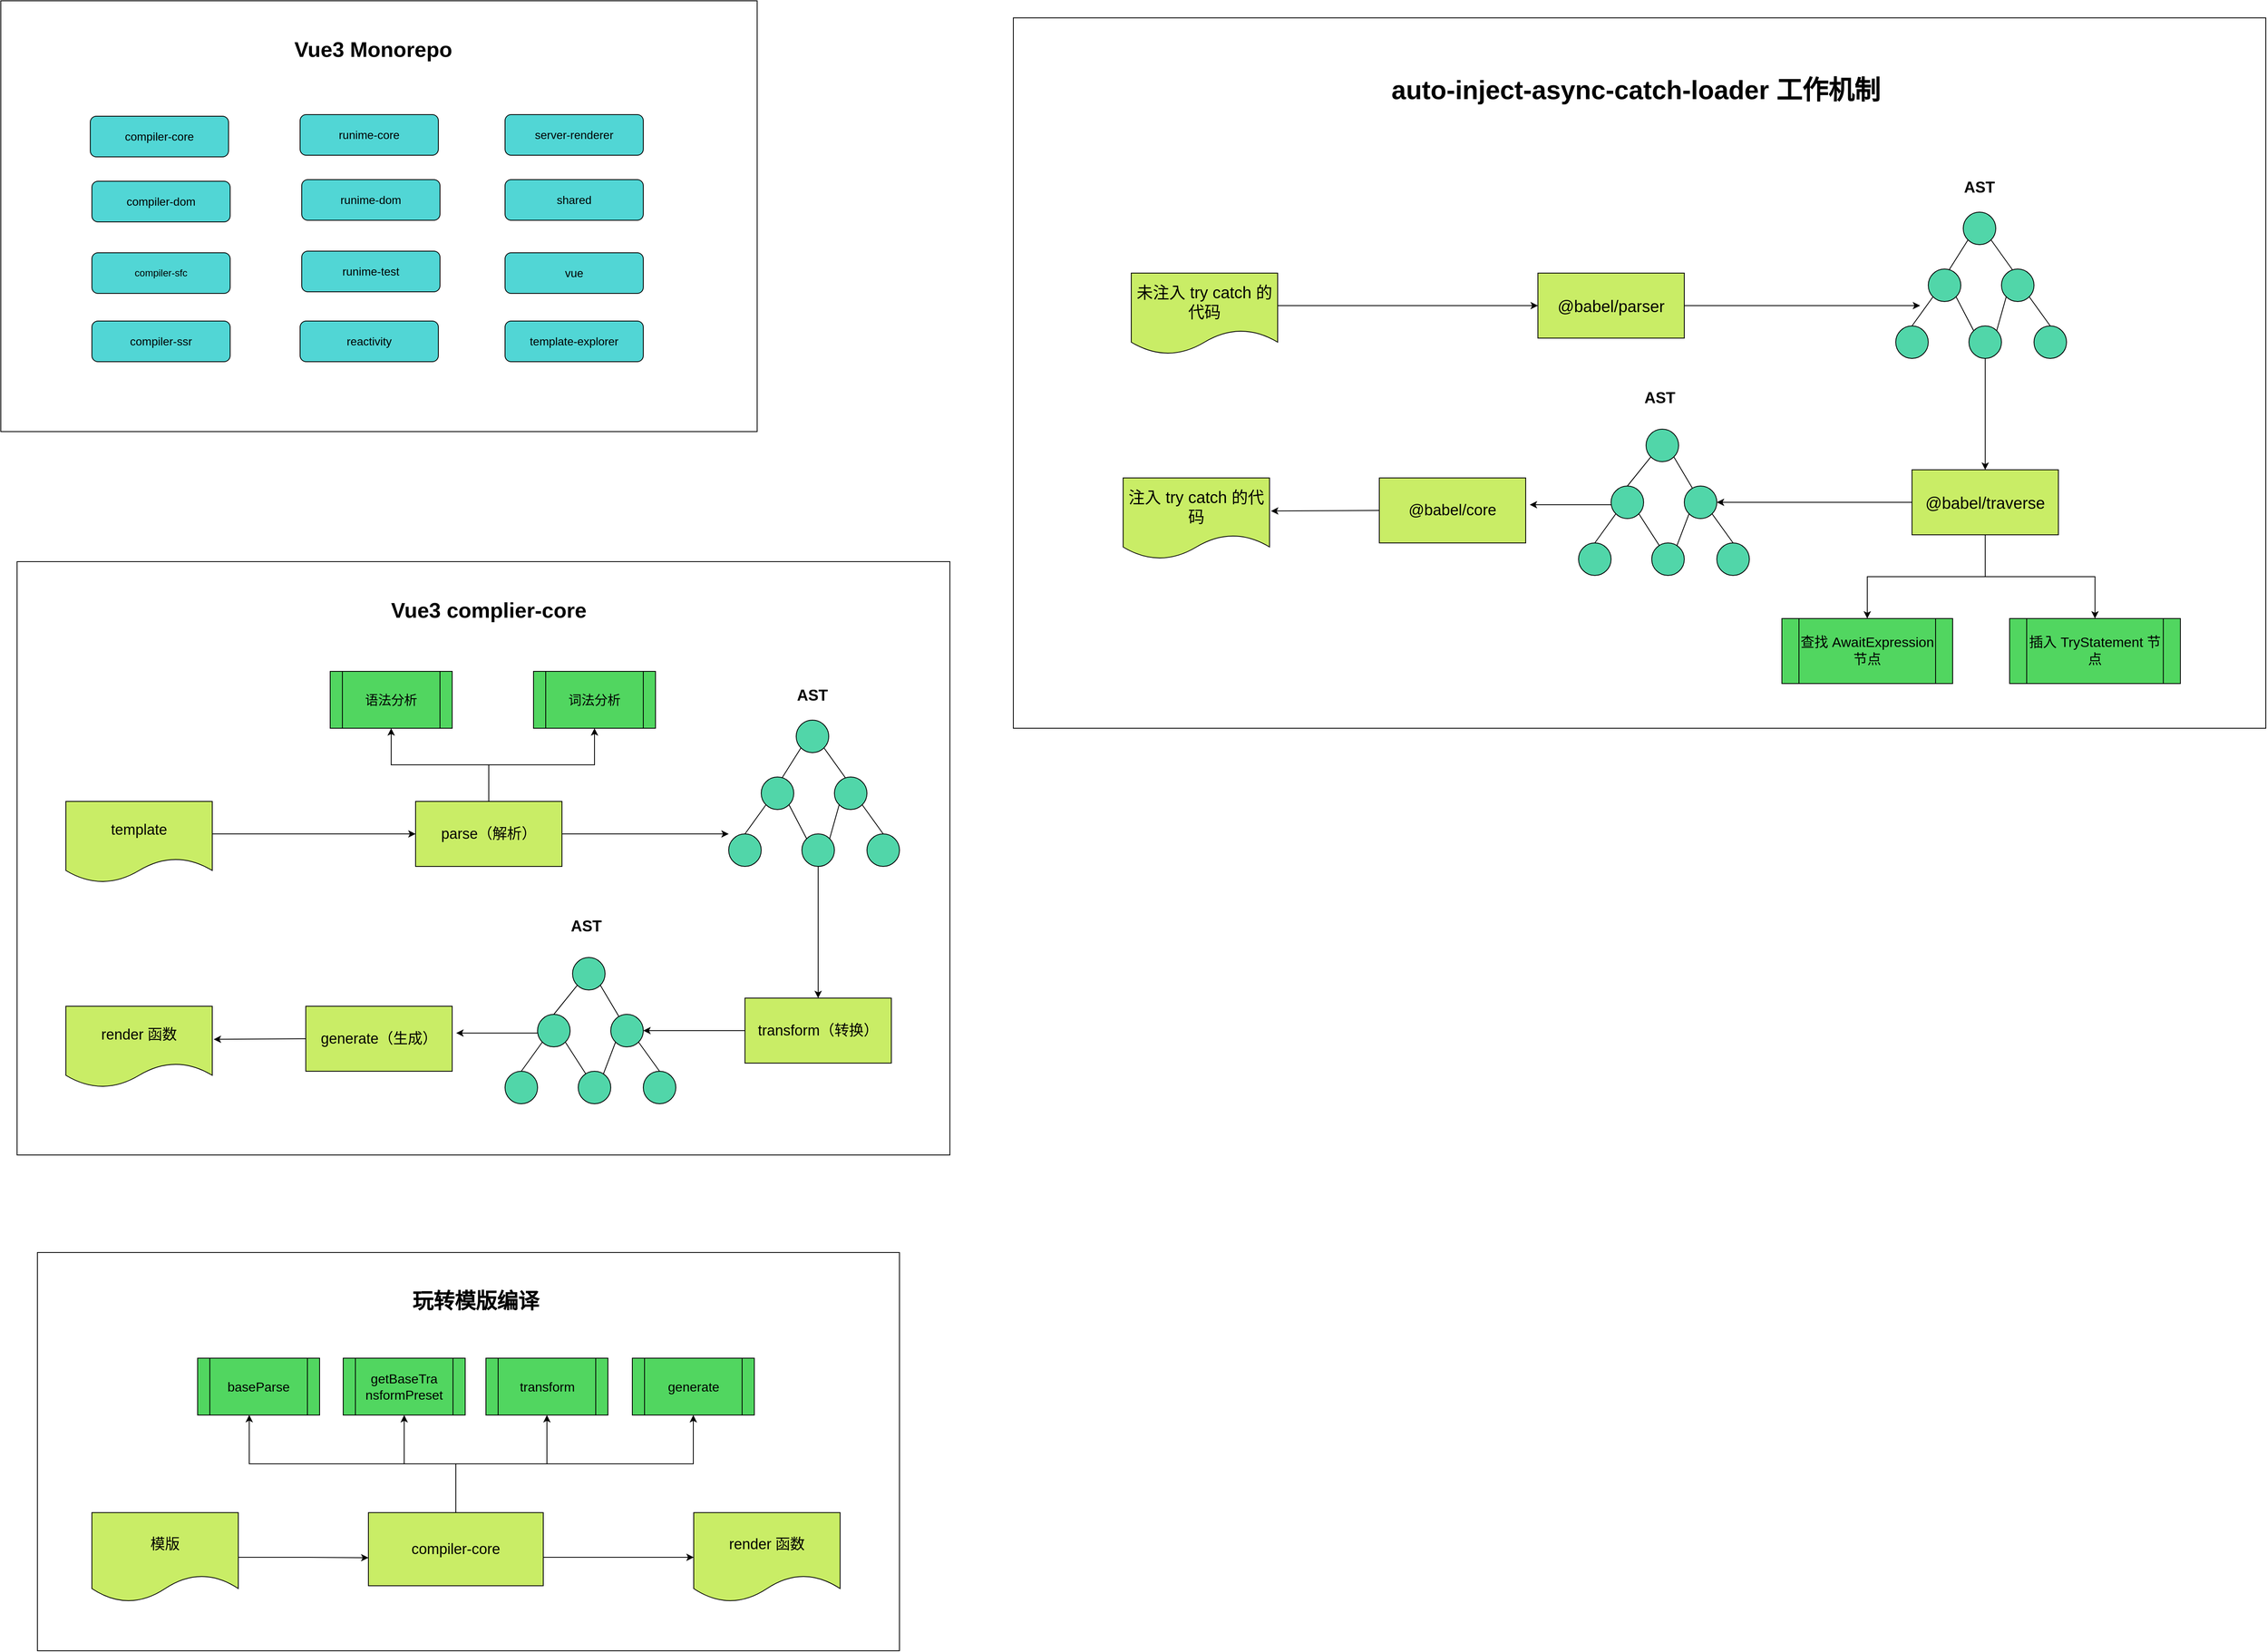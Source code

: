 <mxfile version="13.10.0" type="github">
  <diagram id="C5RBs43oDa-KdzZeNtuy" name="Page-1">
    <mxGraphModel dx="1892" dy="1108" grid="1" gridSize="10" guides="1" tooltips="1" connect="1" arrows="1" fold="1" page="1" pageScale="1" pageWidth="3300" pageHeight="4681" math="0" shadow="0">
      <root>
        <mxCell id="WIyWlLk6GJQsqaUBKTNV-0" />
        <mxCell id="WIyWlLk6GJQsqaUBKTNV-1" parent="WIyWlLk6GJQsqaUBKTNV-0" />
        <mxCell id="2uKyOJZ1EWHe63vv_vlm-28" value="" style="rounded=0;whiteSpace=wrap;html=1;" parent="WIyWlLk6GJQsqaUBKTNV-1" vertex="1">
          <mxGeometry x="120" y="30" width="930" height="530" as="geometry" />
        </mxCell>
        <mxCell id="2uKyOJZ1EWHe63vv_vlm-29" value="&lt;font style=&quot;font-size: 14px&quot;&gt;compiler-core&lt;/font&gt;" style="rounded=1;whiteSpace=wrap;html=1;fillColor=#51D6D5;" parent="WIyWlLk6GJQsqaUBKTNV-1" vertex="1">
          <mxGeometry x="230" y="172" width="170" height="50" as="geometry" />
        </mxCell>
        <mxCell id="2uKyOJZ1EWHe63vv_vlm-30" value="&lt;font style=&quot;font-size: 14px&quot;&gt;compiler-dom&lt;/font&gt;" style="rounded=1;whiteSpace=wrap;html=1;fillColor=#51D6D5;" parent="WIyWlLk6GJQsqaUBKTNV-1" vertex="1">
          <mxGeometry x="232" y="252" width="170" height="50" as="geometry" />
        </mxCell>
        <mxCell id="2uKyOJZ1EWHe63vv_vlm-31" value="compiler-sfc" style="rounded=1;whiteSpace=wrap;html=1;fillColor=#51D6D5;" parent="WIyWlLk6GJQsqaUBKTNV-1" vertex="1">
          <mxGeometry x="232" y="340" width="170" height="50" as="geometry" />
        </mxCell>
        <mxCell id="2uKyOJZ1EWHe63vv_vlm-32" value="&lt;font style=&quot;font-size: 14px&quot;&gt;compiler-ssr&lt;/font&gt;" style="rounded=1;whiteSpace=wrap;html=1;fillColor=#51D6D5;" parent="WIyWlLk6GJQsqaUBKTNV-1" vertex="1">
          <mxGeometry x="232" y="424" width="170" height="50" as="geometry" />
        </mxCell>
        <mxCell id="2uKyOJZ1EWHe63vv_vlm-33" value="&lt;font style=&quot;font-size: 14px&quot;&gt;reactivity&lt;/font&gt;" style="rounded=1;whiteSpace=wrap;html=1;fillColor=#51D6D5;" parent="WIyWlLk6GJQsqaUBKTNV-1" vertex="1">
          <mxGeometry x="488" y="424" width="170" height="50" as="geometry" />
        </mxCell>
        <mxCell id="2uKyOJZ1EWHe63vv_vlm-34" value="&lt;font style=&quot;font-size: 14px&quot;&gt;runime-core&lt;/font&gt;" style="rounded=1;whiteSpace=wrap;html=1;fillColor=#51D6D5;" parent="WIyWlLk6GJQsqaUBKTNV-1" vertex="1">
          <mxGeometry x="488" y="170" width="170" height="50" as="geometry" />
        </mxCell>
        <mxCell id="2uKyOJZ1EWHe63vv_vlm-35" value="&lt;font style=&quot;font-size: 14px&quot;&gt;runime-dom&lt;/font&gt;" style="rounded=1;whiteSpace=wrap;html=1;fillColor=#51D6D5;" parent="WIyWlLk6GJQsqaUBKTNV-1" vertex="1">
          <mxGeometry x="490" y="250" width="170" height="50" as="geometry" />
        </mxCell>
        <mxCell id="2uKyOJZ1EWHe63vv_vlm-36" value="&lt;font style=&quot;font-size: 14px&quot;&gt;runime-test&lt;/font&gt;" style="rounded=1;whiteSpace=wrap;html=1;fillColor=#51D6D5;" parent="WIyWlLk6GJQsqaUBKTNV-1" vertex="1">
          <mxGeometry x="490" y="338" width="170" height="50" as="geometry" />
        </mxCell>
        <mxCell id="2uKyOJZ1EWHe63vv_vlm-37" value="&lt;font style=&quot;font-size: 14px&quot;&gt;server-renderer&lt;/font&gt;" style="rounded=1;whiteSpace=wrap;html=1;fillColor=#51D6D5;" parent="WIyWlLk6GJQsqaUBKTNV-1" vertex="1">
          <mxGeometry x="740" y="170" width="170" height="50" as="geometry" />
        </mxCell>
        <mxCell id="2uKyOJZ1EWHe63vv_vlm-38" value="&lt;font style=&quot;font-size: 14px&quot;&gt;shared&lt;/font&gt;" style="rounded=1;whiteSpace=wrap;html=1;fillColor=#51D6D5;" parent="WIyWlLk6GJQsqaUBKTNV-1" vertex="1">
          <mxGeometry x="740" y="250" width="170" height="50" as="geometry" />
        </mxCell>
        <mxCell id="2uKyOJZ1EWHe63vv_vlm-39" value="&lt;font style=&quot;font-size: 14px&quot;&gt;template-explorer&lt;/font&gt;" style="rounded=1;whiteSpace=wrap;html=1;fillColor=#51D6D5;" parent="WIyWlLk6GJQsqaUBKTNV-1" vertex="1">
          <mxGeometry x="740" y="424" width="170" height="50" as="geometry" />
        </mxCell>
        <mxCell id="2uKyOJZ1EWHe63vv_vlm-40" value="&lt;font style=&quot;font-size: 14px&quot;&gt;vue&lt;/font&gt;" style="rounded=1;whiteSpace=wrap;html=1;fillColor=#51D6D5;" parent="WIyWlLk6GJQsqaUBKTNV-1" vertex="1">
          <mxGeometry x="740" y="340" width="170" height="50" as="geometry" />
        </mxCell>
        <mxCell id="2uKyOJZ1EWHe63vv_vlm-41" value="&lt;font style=&quot;font-size: 26px&quot;&gt;&lt;b&gt;Vue3 Monorepo&lt;/b&gt;&lt;/font&gt;" style="text;html=1;strokeColor=none;fillColor=none;align=center;verticalAlign=middle;whiteSpace=wrap;rounded=0;" parent="WIyWlLk6GJQsqaUBKTNV-1" vertex="1">
          <mxGeometry x="446" y="80" width="264" height="20" as="geometry" />
        </mxCell>
        <mxCell id="2uKyOJZ1EWHe63vv_vlm-102" value="" style="rounded=0;whiteSpace=wrap;html=1;fillColor=#FFFFFF;" parent="WIyWlLk6GJQsqaUBKTNV-1" vertex="1">
          <mxGeometry x="140" y="720" width="1147" height="730" as="geometry" />
        </mxCell>
        <mxCell id="2uKyOJZ1EWHe63vv_vlm-150" style="edgeStyle=none;rounded=0;orthogonalLoop=1;jettySize=auto;html=1;endArrow=classic;endFill=1;entryX=0;entryY=0.5;entryDx=0;entryDy=0;" parent="WIyWlLk6GJQsqaUBKTNV-1" target="2uKyOJZ1EWHe63vv_vlm-108" edge="1">
          <mxGeometry relative="1" as="geometry">
            <mxPoint x="610" y="1065" as="targetPoint" />
            <mxPoint x="380" y="1055" as="sourcePoint" />
          </mxGeometry>
        </mxCell>
        <mxCell id="2uKyOJZ1EWHe63vv_vlm-104" value="&lt;font style=&quot;font-size: 18px&quot;&gt;template&lt;/font&gt;" style="shape=document;whiteSpace=wrap;html=1;boundedLbl=1;fillColor=#C9ED66;" parent="WIyWlLk6GJQsqaUBKTNV-1" vertex="1">
          <mxGeometry x="200" y="1015" width="180" height="100" as="geometry" />
        </mxCell>
        <mxCell id="2uKyOJZ1EWHe63vv_vlm-105" style="edgeStyle=orthogonalEdgeStyle;rounded=0;orthogonalLoop=1;jettySize=auto;html=1;exitX=0.5;exitY=0;exitDx=0;exitDy=0;entryX=0.5;entryY=1;entryDx=0;entryDy=0;" parent="WIyWlLk6GJQsqaUBKTNV-1" source="2uKyOJZ1EWHe63vv_vlm-108" target="2uKyOJZ1EWHe63vv_vlm-109" edge="1">
          <mxGeometry relative="1" as="geometry" />
        </mxCell>
        <mxCell id="2uKyOJZ1EWHe63vv_vlm-106" style="edgeStyle=orthogonalEdgeStyle;rounded=0;orthogonalLoop=1;jettySize=auto;html=1;exitX=0.5;exitY=0;exitDx=0;exitDy=0;entryX=0.5;entryY=1;entryDx=0;entryDy=0;" parent="WIyWlLk6GJQsqaUBKTNV-1" source="2uKyOJZ1EWHe63vv_vlm-108" target="2uKyOJZ1EWHe63vv_vlm-110" edge="1">
          <mxGeometry relative="1" as="geometry" />
        </mxCell>
        <mxCell id="2uKyOJZ1EWHe63vv_vlm-107" style="edgeStyle=orthogonalEdgeStyle;rounded=0;orthogonalLoop=1;jettySize=auto;html=1;exitX=1;exitY=0.5;exitDx=0;exitDy=0;" parent="WIyWlLk6GJQsqaUBKTNV-1" source="2uKyOJZ1EWHe63vv_vlm-108" edge="1">
          <mxGeometry relative="1" as="geometry">
            <mxPoint x="1015" y="1055.0" as="targetPoint" />
          </mxGeometry>
        </mxCell>
        <mxCell id="2uKyOJZ1EWHe63vv_vlm-108" value="&lt;span style=&quot;font-size: 18px&quot;&gt;parse（解析）&lt;/span&gt;" style="rounded=0;whiteSpace=wrap;html=1;fillColor=#C9ED66;" parent="WIyWlLk6GJQsqaUBKTNV-1" vertex="1">
          <mxGeometry x="630" y="1015" width="180" height="80" as="geometry" />
        </mxCell>
        <mxCell id="2uKyOJZ1EWHe63vv_vlm-109" value="&lt;font style=&quot;font-size: 16px&quot;&gt;语法分析&lt;/font&gt;" style="shape=process;whiteSpace=wrap;html=1;backgroundOutline=1;fillColor=#51D660;" parent="WIyWlLk6GJQsqaUBKTNV-1" vertex="1">
          <mxGeometry x="525" y="855" width="150" height="70" as="geometry" />
        </mxCell>
        <mxCell id="2uKyOJZ1EWHe63vv_vlm-110" value="&lt;font style=&quot;font-size: 16px&quot;&gt;词法分析&lt;/font&gt;" style="shape=process;whiteSpace=wrap;html=1;backgroundOutline=1;fillColor=#51D660;" parent="WIyWlLk6GJQsqaUBKTNV-1" vertex="1">
          <mxGeometry x="775" y="855" width="150" height="70" as="geometry" />
        </mxCell>
        <mxCell id="2uKyOJZ1EWHe63vv_vlm-111" style="edgeStyle=none;rounded=0;orthogonalLoop=1;jettySize=auto;html=1;exitX=0;exitY=1;exitDx=0;exitDy=0;endArrow=none;endFill=0;" parent="WIyWlLk6GJQsqaUBKTNV-1" source="2uKyOJZ1EWHe63vv_vlm-113" edge="1">
          <mxGeometry relative="1" as="geometry">
            <mxPoint x="1075" y="995.0" as="targetPoint" />
          </mxGeometry>
        </mxCell>
        <mxCell id="2uKyOJZ1EWHe63vv_vlm-112" style="edgeStyle=none;rounded=0;orthogonalLoop=1;jettySize=auto;html=1;exitX=1;exitY=1;exitDx=0;exitDy=0;endArrow=none;endFill=0;" parent="WIyWlLk6GJQsqaUBKTNV-1" source="2uKyOJZ1EWHe63vv_vlm-113" edge="1">
          <mxGeometry relative="1" as="geometry">
            <mxPoint x="1165" y="995.0" as="targetPoint" />
          </mxGeometry>
        </mxCell>
        <mxCell id="2uKyOJZ1EWHe63vv_vlm-113" value="" style="ellipse;whiteSpace=wrap;html=1;aspect=fixed;fillColor=#51D6A9;" parent="WIyWlLk6GJQsqaUBKTNV-1" vertex="1">
          <mxGeometry x="1098" y="915" width="40" height="40" as="geometry" />
        </mxCell>
        <mxCell id="2uKyOJZ1EWHe63vv_vlm-114" style="edgeStyle=none;rounded=0;orthogonalLoop=1;jettySize=auto;html=1;exitX=0;exitY=1;exitDx=0;exitDy=0;entryX=0.5;entryY=0;entryDx=0;entryDy=0;endArrow=none;endFill=0;" parent="WIyWlLk6GJQsqaUBKTNV-1" source="2uKyOJZ1EWHe63vv_vlm-116" target="2uKyOJZ1EWHe63vv_vlm-120" edge="1">
          <mxGeometry relative="1" as="geometry">
            <mxPoint x="1045" y="1045" as="targetPoint" />
          </mxGeometry>
        </mxCell>
        <mxCell id="2uKyOJZ1EWHe63vv_vlm-115" style="edgeStyle=none;rounded=0;orthogonalLoop=1;jettySize=auto;html=1;exitX=1;exitY=1;exitDx=0;exitDy=0;entryX=0;entryY=0;entryDx=0;entryDy=0;endArrow=none;endFill=0;" parent="WIyWlLk6GJQsqaUBKTNV-1" source="2uKyOJZ1EWHe63vv_vlm-116" target="2uKyOJZ1EWHe63vv_vlm-122" edge="1">
          <mxGeometry relative="1" as="geometry" />
        </mxCell>
        <mxCell id="2uKyOJZ1EWHe63vv_vlm-116" value="" style="ellipse;whiteSpace=wrap;html=1;aspect=fixed;fillColor=#51D6A9;" parent="WIyWlLk6GJQsqaUBKTNV-1" vertex="1">
          <mxGeometry x="1055" y="985" width="40" height="40" as="geometry" />
        </mxCell>
        <mxCell id="2uKyOJZ1EWHe63vv_vlm-117" style="edgeStyle=none;rounded=0;orthogonalLoop=1;jettySize=auto;html=1;exitX=1;exitY=1;exitDx=0;exitDy=0;entryX=0.5;entryY=0;entryDx=0;entryDy=0;endArrow=none;endFill=0;" parent="WIyWlLk6GJQsqaUBKTNV-1" source="2uKyOJZ1EWHe63vv_vlm-119" target="2uKyOJZ1EWHe63vv_vlm-123" edge="1">
          <mxGeometry relative="1" as="geometry" />
        </mxCell>
        <mxCell id="2uKyOJZ1EWHe63vv_vlm-118" style="edgeStyle=none;rounded=0;orthogonalLoop=1;jettySize=auto;html=1;exitX=0;exitY=1;exitDx=0;exitDy=0;entryX=1;entryY=0;entryDx=0;entryDy=0;endArrow=none;endFill=0;" parent="WIyWlLk6GJQsqaUBKTNV-1" source="2uKyOJZ1EWHe63vv_vlm-119" target="2uKyOJZ1EWHe63vv_vlm-122" edge="1">
          <mxGeometry relative="1" as="geometry" />
        </mxCell>
        <mxCell id="2uKyOJZ1EWHe63vv_vlm-119" value="" style="ellipse;whiteSpace=wrap;html=1;aspect=fixed;fillColor=#51D6A9;" parent="WIyWlLk6GJQsqaUBKTNV-1" vertex="1">
          <mxGeometry x="1145" y="985" width="40" height="40" as="geometry" />
        </mxCell>
        <mxCell id="2uKyOJZ1EWHe63vv_vlm-120" value="" style="ellipse;whiteSpace=wrap;html=1;aspect=fixed;fillColor=#51D6A9;" parent="WIyWlLk6GJQsqaUBKTNV-1" vertex="1">
          <mxGeometry x="1015" y="1055" width="40" height="40" as="geometry" />
        </mxCell>
        <mxCell id="2uKyOJZ1EWHe63vv_vlm-121" style="edgeStyle=orthogonalEdgeStyle;rounded=0;orthogonalLoop=1;jettySize=auto;html=1;exitX=0.5;exitY=1;exitDx=0;exitDy=0;" parent="WIyWlLk6GJQsqaUBKTNV-1" source="2uKyOJZ1EWHe63vv_vlm-122" target="2uKyOJZ1EWHe63vv_vlm-138" edge="1">
          <mxGeometry relative="1" as="geometry" />
        </mxCell>
        <mxCell id="2uKyOJZ1EWHe63vv_vlm-122" value="" style="ellipse;whiteSpace=wrap;html=1;aspect=fixed;fillColor=#51D6A9;" parent="WIyWlLk6GJQsqaUBKTNV-1" vertex="1">
          <mxGeometry x="1105" y="1055" width="40" height="40" as="geometry" />
        </mxCell>
        <mxCell id="2uKyOJZ1EWHe63vv_vlm-123" value="" style="ellipse;whiteSpace=wrap;html=1;aspect=fixed;fillColor=#51D6A9;" parent="WIyWlLk6GJQsqaUBKTNV-1" vertex="1">
          <mxGeometry x="1185" y="1055" width="40" height="40" as="geometry" />
        </mxCell>
        <mxCell id="2uKyOJZ1EWHe63vv_vlm-124" style="edgeStyle=none;rounded=0;orthogonalLoop=1;jettySize=auto;html=1;exitX=1;exitY=1;exitDx=0;exitDy=0;endArrow=none;endFill=0;" parent="WIyWlLk6GJQsqaUBKTNV-1" source="2uKyOJZ1EWHe63vv_vlm-126" edge="1">
          <mxGeometry relative="1" as="geometry">
            <mxPoint x="882.0" y="1283.0" as="targetPoint" />
          </mxGeometry>
        </mxCell>
        <mxCell id="2uKyOJZ1EWHe63vv_vlm-125" style="edgeStyle=none;rounded=0;orthogonalLoop=1;jettySize=auto;html=1;exitX=0;exitY=1;exitDx=0;exitDy=0;entryX=0.5;entryY=0;entryDx=0;entryDy=0;endArrow=none;endFill=0;" parent="WIyWlLk6GJQsqaUBKTNV-1" source="2uKyOJZ1EWHe63vv_vlm-126" target="2uKyOJZ1EWHe63vv_vlm-130" edge="1">
          <mxGeometry relative="1" as="geometry" />
        </mxCell>
        <mxCell id="2uKyOJZ1EWHe63vv_vlm-126" value="" style="ellipse;whiteSpace=wrap;html=1;aspect=fixed;fillColor=#51D6A9;" parent="WIyWlLk6GJQsqaUBKTNV-1" vertex="1">
          <mxGeometry x="823" y="1207" width="40" height="40" as="geometry" />
        </mxCell>
        <mxCell id="2uKyOJZ1EWHe63vv_vlm-128" style="edgeStyle=none;rounded=0;orthogonalLoop=1;jettySize=auto;html=1;exitX=0;exitY=1;exitDx=0;exitDy=0;entryX=0.5;entryY=0;entryDx=0;entryDy=0;endArrow=none;endFill=0;" parent="WIyWlLk6GJQsqaUBKTNV-1" source="2uKyOJZ1EWHe63vv_vlm-130" target="2uKyOJZ1EWHe63vv_vlm-134" edge="1">
          <mxGeometry relative="1" as="geometry" />
        </mxCell>
        <mxCell id="2uKyOJZ1EWHe63vv_vlm-129" style="edgeStyle=none;rounded=0;orthogonalLoop=1;jettySize=auto;html=1;exitX=1;exitY=1;exitDx=0;exitDy=0;endArrow=none;endFill=0;" parent="WIyWlLk6GJQsqaUBKTNV-1" source="2uKyOJZ1EWHe63vv_vlm-130" target="2uKyOJZ1EWHe63vv_vlm-135" edge="1">
          <mxGeometry relative="1" as="geometry" />
        </mxCell>
        <mxCell id="2uKyOJZ1EWHe63vv_vlm-147" style="edgeStyle=none;rounded=0;orthogonalLoop=1;jettySize=auto;html=1;endArrow=classic;endFill=1;" parent="WIyWlLk6GJQsqaUBKTNV-1" edge="1">
          <mxGeometry relative="1" as="geometry">
            <mxPoint x="780" y="1300" as="sourcePoint" />
            <mxPoint x="680" y="1300" as="targetPoint" />
          </mxGeometry>
        </mxCell>
        <mxCell id="2uKyOJZ1EWHe63vv_vlm-130" value="" style="ellipse;whiteSpace=wrap;html=1;aspect=fixed;fillColor=#51D6A9;" parent="WIyWlLk6GJQsqaUBKTNV-1" vertex="1">
          <mxGeometry x="780" y="1277" width="40" height="40" as="geometry" />
        </mxCell>
        <mxCell id="2uKyOJZ1EWHe63vv_vlm-131" style="edgeStyle=none;rounded=0;orthogonalLoop=1;jettySize=auto;html=1;exitX=0;exitY=1;exitDx=0;exitDy=0;endArrow=none;endFill=0;entryX=0.75;entryY=0.146;entryDx=0;entryDy=0;entryPerimeter=0;" parent="WIyWlLk6GJQsqaUBKTNV-1" source="2uKyOJZ1EWHe63vv_vlm-133" target="2uKyOJZ1EWHe63vv_vlm-135" edge="1">
          <mxGeometry relative="1" as="geometry">
            <mxPoint x="860" y="1344" as="targetPoint" />
          </mxGeometry>
        </mxCell>
        <mxCell id="2uKyOJZ1EWHe63vv_vlm-132" style="edgeStyle=none;rounded=0;orthogonalLoop=1;jettySize=auto;html=1;exitX=1;exitY=1;exitDx=0;exitDy=0;entryX=0.5;entryY=0;entryDx=0;entryDy=0;endArrow=none;endFill=0;" parent="WIyWlLk6GJQsqaUBKTNV-1" source="2uKyOJZ1EWHe63vv_vlm-133" target="2uKyOJZ1EWHe63vv_vlm-136" edge="1">
          <mxGeometry relative="1" as="geometry" />
        </mxCell>
        <mxCell id="2uKyOJZ1EWHe63vv_vlm-133" value="" style="ellipse;whiteSpace=wrap;html=1;aspect=fixed;fillColor=#51D6A9;" parent="WIyWlLk6GJQsqaUBKTNV-1" vertex="1">
          <mxGeometry x="870" y="1277" width="40" height="40" as="geometry" />
        </mxCell>
        <mxCell id="2uKyOJZ1EWHe63vv_vlm-134" value="" style="ellipse;whiteSpace=wrap;html=1;aspect=fixed;fillColor=#51D6A9;" parent="WIyWlLk6GJQsqaUBKTNV-1" vertex="1">
          <mxGeometry x="740" y="1347" width="40" height="40" as="geometry" />
        </mxCell>
        <mxCell id="2uKyOJZ1EWHe63vv_vlm-135" value="" style="ellipse;whiteSpace=wrap;html=1;aspect=fixed;fillColor=#51D6A9;" parent="WIyWlLk6GJQsqaUBKTNV-1" vertex="1">
          <mxGeometry x="830" y="1347" width="40" height="40" as="geometry" />
        </mxCell>
        <mxCell id="2uKyOJZ1EWHe63vv_vlm-136" value="" style="ellipse;whiteSpace=wrap;html=1;aspect=fixed;fillColor=#51D6A9;" parent="WIyWlLk6GJQsqaUBKTNV-1" vertex="1">
          <mxGeometry x="910" y="1347" width="40" height="40" as="geometry" />
        </mxCell>
        <mxCell id="2uKyOJZ1EWHe63vv_vlm-144" style="edgeStyle=none;rounded=0;orthogonalLoop=1;jettySize=auto;html=1;exitX=0;exitY=0.5;exitDx=0;exitDy=0;endArrow=classic;endFill=1;entryX=1;entryY=0.5;entryDx=0;entryDy=0;" parent="WIyWlLk6GJQsqaUBKTNV-1" source="2uKyOJZ1EWHe63vv_vlm-138" target="2uKyOJZ1EWHe63vv_vlm-133" edge="1">
          <mxGeometry relative="1" as="geometry">
            <mxPoint x="930" y="1297" as="targetPoint" />
          </mxGeometry>
        </mxCell>
        <mxCell id="2uKyOJZ1EWHe63vv_vlm-138" value="&lt;span style=&quot;font-size: 18px&quot;&gt;transform（转换）&lt;/span&gt;" style="rounded=0;whiteSpace=wrap;html=1;fillColor=#C9ED66;" parent="WIyWlLk6GJQsqaUBKTNV-1" vertex="1">
          <mxGeometry x="1035" y="1257" width="180" height="80" as="geometry" />
        </mxCell>
        <mxCell id="2uKyOJZ1EWHe63vv_vlm-139" value="&lt;font style=&quot;font-size: 19px&quot;&gt;&lt;b&gt;AST&lt;/b&gt;&lt;/font&gt;" style="text;html=1;strokeColor=none;fillColor=none;align=center;verticalAlign=middle;whiteSpace=wrap;rounded=0;" parent="WIyWlLk6GJQsqaUBKTNV-1" vertex="1">
          <mxGeometry x="1098" y="875" width="40" height="20" as="geometry" />
        </mxCell>
        <mxCell id="2uKyOJZ1EWHe63vv_vlm-140" value="&lt;font style=&quot;font-size: 19px&quot;&gt;&lt;b&gt;AST&lt;/b&gt;&lt;/font&gt;" style="text;html=1;strokeColor=none;fillColor=none;align=center;verticalAlign=middle;whiteSpace=wrap;rounded=0;" parent="WIyWlLk6GJQsqaUBKTNV-1" vertex="1">
          <mxGeometry x="820" y="1159" width="40" height="20" as="geometry" />
        </mxCell>
        <mxCell id="2uKyOJZ1EWHe63vv_vlm-141" value="&lt;font style=&quot;font-size: 18px&quot;&gt;render 函数&lt;/font&gt;" style="shape=document;whiteSpace=wrap;html=1;boundedLbl=1;fillColor=#C9ED66;" parent="WIyWlLk6GJQsqaUBKTNV-1" vertex="1">
          <mxGeometry x="200" y="1267" width="180" height="100" as="geometry" />
        </mxCell>
        <mxCell id="2uKyOJZ1EWHe63vv_vlm-151" style="edgeStyle=none;rounded=0;orthogonalLoop=1;jettySize=auto;html=1;exitX=0;exitY=0.5;exitDx=0;exitDy=0;entryX=1.01;entryY=0.407;entryDx=0;entryDy=0;entryPerimeter=0;endArrow=classic;endFill=1;" parent="WIyWlLk6GJQsqaUBKTNV-1" source="2uKyOJZ1EWHe63vv_vlm-145" target="2uKyOJZ1EWHe63vv_vlm-141" edge="1">
          <mxGeometry relative="1" as="geometry" />
        </mxCell>
        <mxCell id="2uKyOJZ1EWHe63vv_vlm-145" value="&lt;font style=&quot;font-size: 18px&quot;&gt;generate（生成）&lt;/font&gt;" style="rounded=0;whiteSpace=wrap;html=1;fillColor=#C9ED66;" parent="WIyWlLk6GJQsqaUBKTNV-1" vertex="1">
          <mxGeometry x="495" y="1267" width="180" height="80" as="geometry" />
        </mxCell>
        <mxCell id="2uKyOJZ1EWHe63vv_vlm-152" value="&lt;font style=&quot;font-size: 26px&quot;&gt;&lt;b&gt;Vue3 complier-core&lt;/b&gt;&lt;/font&gt;" style="text;html=1;strokeColor=none;fillColor=none;align=center;verticalAlign=middle;whiteSpace=wrap;rounded=0;" parent="WIyWlLk6GJQsqaUBKTNV-1" vertex="1">
          <mxGeometry x="588" y="770" width="264" height="20" as="geometry" />
        </mxCell>
        <mxCell id="2uKyOJZ1EWHe63vv_vlm-172" value="" style="rounded=0;whiteSpace=wrap;html=1;gradientColor=none;fillColor=#FFFFFF;" parent="WIyWlLk6GJQsqaUBKTNV-1" vertex="1">
          <mxGeometry x="165" y="1570" width="1060" height="490" as="geometry" />
        </mxCell>
        <mxCell id="2uKyOJZ1EWHe63vv_vlm-173" style="edgeStyle=orthogonalEdgeStyle;rounded=0;orthogonalLoop=1;jettySize=auto;html=1;exitX=1;exitY=0.5;exitDx=0;exitDy=0;endArrow=classic;endFill=1;entryX=0;entryY=0.617;entryDx=0;entryDy=0;entryPerimeter=0;" parent="WIyWlLk6GJQsqaUBKTNV-1" source="2uKyOJZ1EWHe63vv_vlm-174" target="2uKyOJZ1EWHe63vv_vlm-180" edge="1">
          <mxGeometry relative="1" as="geometry">
            <mxPoint x="562.0" y="1945.571" as="targetPoint" />
          </mxGeometry>
        </mxCell>
        <mxCell id="2uKyOJZ1EWHe63vv_vlm-174" value="&lt;font style=&quot;font-size: 18px&quot;&gt;模版&lt;/font&gt;" style="shape=document;whiteSpace=wrap;html=1;boundedLbl=1;fillColor=#C9ED66;" parent="WIyWlLk6GJQsqaUBKTNV-1" vertex="1">
          <mxGeometry x="232" y="1890" width="180" height="110" as="geometry" />
        </mxCell>
        <mxCell id="2uKyOJZ1EWHe63vv_vlm-175" style="edgeStyle=orthogonalEdgeStyle;rounded=0;orthogonalLoop=1;jettySize=auto;html=1;exitX=0.5;exitY=0;exitDx=0;exitDy=0;entryX=0.423;entryY=0.998;entryDx=0;entryDy=0;entryPerimeter=0;endArrow=classic;endFill=1;" parent="WIyWlLk6GJQsqaUBKTNV-1" source="2uKyOJZ1EWHe63vv_vlm-180" target="2uKyOJZ1EWHe63vv_vlm-182" edge="1">
          <mxGeometry relative="1" as="geometry" />
        </mxCell>
        <mxCell id="2uKyOJZ1EWHe63vv_vlm-176" style="edgeStyle=orthogonalEdgeStyle;rounded=0;orthogonalLoop=1;jettySize=auto;html=1;exitX=0.5;exitY=0;exitDx=0;exitDy=0;entryX=0.5;entryY=1;entryDx=0;entryDy=0;endArrow=classic;endFill=1;" parent="WIyWlLk6GJQsqaUBKTNV-1" source="2uKyOJZ1EWHe63vv_vlm-180" target="2uKyOJZ1EWHe63vv_vlm-183" edge="1">
          <mxGeometry relative="1" as="geometry" />
        </mxCell>
        <mxCell id="2uKyOJZ1EWHe63vv_vlm-177" style="edgeStyle=orthogonalEdgeStyle;rounded=0;orthogonalLoop=1;jettySize=auto;html=1;exitX=0.5;exitY=0;exitDx=0;exitDy=0;entryX=0.5;entryY=1;entryDx=0;entryDy=0;endArrow=classic;endFill=1;" parent="WIyWlLk6GJQsqaUBKTNV-1" source="2uKyOJZ1EWHe63vv_vlm-180" target="2uKyOJZ1EWHe63vv_vlm-185" edge="1">
          <mxGeometry relative="1" as="geometry" />
        </mxCell>
        <mxCell id="2uKyOJZ1EWHe63vv_vlm-178" style="edgeStyle=orthogonalEdgeStyle;rounded=0;orthogonalLoop=1;jettySize=auto;html=1;exitX=0.5;exitY=0;exitDx=0;exitDy=0;endArrow=classic;endFill=1;" parent="WIyWlLk6GJQsqaUBKTNV-1" source="2uKyOJZ1EWHe63vv_vlm-180" target="2uKyOJZ1EWHe63vv_vlm-184" edge="1">
          <mxGeometry relative="1" as="geometry" />
        </mxCell>
        <mxCell id="2uKyOJZ1EWHe63vv_vlm-179" style="edgeStyle=orthogonalEdgeStyle;rounded=0;orthogonalLoop=1;jettySize=auto;html=1;exitX=1;exitY=0.75;exitDx=0;exitDy=0;endArrow=classic;endFill=1;" parent="WIyWlLk6GJQsqaUBKTNV-1" source="2uKyOJZ1EWHe63vv_vlm-180" target="2uKyOJZ1EWHe63vv_vlm-181" edge="1">
          <mxGeometry relative="1" as="geometry">
            <Array as="points">
              <mxPoint x="787" y="1945" />
            </Array>
          </mxGeometry>
        </mxCell>
        <mxCell id="2uKyOJZ1EWHe63vv_vlm-180" value="&lt;font style=&quot;font-size: 18px&quot;&gt;compiler-core&lt;/font&gt;" style="rounded=0;whiteSpace=wrap;html=1;fillColor=#C9ED66;" parent="WIyWlLk6GJQsqaUBKTNV-1" vertex="1">
          <mxGeometry x="572" y="1890" width="215" height="90" as="geometry" />
        </mxCell>
        <mxCell id="2uKyOJZ1EWHe63vv_vlm-181" value="&lt;span style=&quot;font-size: 18px&quot;&gt;render 函数&lt;/span&gt;" style="shape=document;whiteSpace=wrap;html=1;boundedLbl=1;fillColor=#C9ED66;" parent="WIyWlLk6GJQsqaUBKTNV-1" vertex="1">
          <mxGeometry x="972" y="1890" width="180" height="110" as="geometry" />
        </mxCell>
        <mxCell id="2uKyOJZ1EWHe63vv_vlm-182" value="&lt;font style=&quot;font-size: 16px&quot;&gt;baseParse&lt;/font&gt;" style="shape=process;whiteSpace=wrap;html=1;backgroundOutline=1;fillColor=#51D660;" parent="WIyWlLk6GJQsqaUBKTNV-1" vertex="1">
          <mxGeometry x="362" y="1700" width="150" height="70" as="geometry" />
        </mxCell>
        <mxCell id="2uKyOJZ1EWHe63vv_vlm-183" value="&lt;font style=&quot;font-size: 16px&quot;&gt;getBaseTra&lt;br&gt;nsformPreset&lt;/font&gt;" style="shape=process;whiteSpace=wrap;html=1;backgroundOutline=1;fillColor=#51D660;" parent="WIyWlLk6GJQsqaUBKTNV-1" vertex="1">
          <mxGeometry x="541" y="1700" width="150" height="70" as="geometry" />
        </mxCell>
        <mxCell id="2uKyOJZ1EWHe63vv_vlm-184" value="&lt;font style=&quot;font-size: 16px&quot;&gt;generate&lt;/font&gt;" style="shape=process;whiteSpace=wrap;html=1;backgroundOutline=1;fillColor=#51D660;" parent="WIyWlLk6GJQsqaUBKTNV-1" vertex="1">
          <mxGeometry x="896.5" y="1700" width="150" height="70" as="geometry" />
        </mxCell>
        <mxCell id="2uKyOJZ1EWHe63vv_vlm-185" value="&lt;span style=&quot;font-size: 16px&quot;&gt;transform&lt;/span&gt;" style="shape=process;whiteSpace=wrap;html=1;backgroundOutline=1;fillColor=#51D660;" parent="WIyWlLk6GJQsqaUBKTNV-1" vertex="1">
          <mxGeometry x="716.5" y="1700" width="150" height="70" as="geometry" />
        </mxCell>
        <mxCell id="2uKyOJZ1EWHe63vv_vlm-186" value="&lt;span style=&quot;font-size: 26px&quot;&gt;&lt;b&gt;玩转模版编译&lt;/b&gt;&lt;/span&gt;" style="text;html=1;strokeColor=none;fillColor=none;align=center;verticalAlign=middle;whiteSpace=wrap;rounded=0;" parent="WIyWlLk6GJQsqaUBKTNV-1" vertex="1">
          <mxGeometry x="572" y="1620" width="264" height="20" as="geometry" />
        </mxCell>
        <mxCell id="xIPd6fmCnX8IH_-WYWdb-0" value="" style="rounded=0;whiteSpace=wrap;html=1;fillColor=#FFFFFF;" vertex="1" parent="WIyWlLk6GJQsqaUBKTNV-1">
          <mxGeometry x="1365" y="51" width="1540" height="874" as="geometry" />
        </mxCell>
        <mxCell id="xIPd6fmCnX8IH_-WYWdb-1" style="edgeStyle=none;rounded=0;orthogonalLoop=1;jettySize=auto;html=1;endArrow=classic;endFill=1;entryX=0;entryY=0.5;entryDx=0;entryDy=0;exitX=1;exitY=0.4;exitDx=0;exitDy=0;exitPerimeter=0;" edge="1" parent="WIyWlLk6GJQsqaUBKTNV-1" target="xIPd6fmCnX8IH_-WYWdb-6" source="xIPd6fmCnX8IH_-WYWdb-2">
          <mxGeometry relative="1" as="geometry">
            <mxPoint x="1930" y="415" as="targetPoint" />
            <mxPoint x="1700" y="405" as="sourcePoint" />
          </mxGeometry>
        </mxCell>
        <mxCell id="xIPd6fmCnX8IH_-WYWdb-2" value="&lt;font style=&quot;font-size: 20px&quot;&gt;未注入 try catch 的 代码&lt;/font&gt;" style="shape=document;whiteSpace=wrap;html=1;boundedLbl=1;fillColor=#C9ED66;" vertex="1" parent="WIyWlLk6GJQsqaUBKTNV-1">
          <mxGeometry x="1510" y="365" width="180" height="100" as="geometry" />
        </mxCell>
        <mxCell id="xIPd6fmCnX8IH_-WYWdb-5" style="edgeStyle=orthogonalEdgeStyle;rounded=0;orthogonalLoop=1;jettySize=auto;html=1;exitX=1;exitY=0.5;exitDx=0;exitDy=0;" edge="1" parent="WIyWlLk6GJQsqaUBKTNV-1" source="xIPd6fmCnX8IH_-WYWdb-6">
          <mxGeometry relative="1" as="geometry">
            <mxPoint x="2480" y="405" as="targetPoint" />
          </mxGeometry>
        </mxCell>
        <mxCell id="xIPd6fmCnX8IH_-WYWdb-6" value="&lt;font style=&quot;font-size: 20px&quot;&gt;@babel/parser&lt;/font&gt;" style="rounded=0;whiteSpace=wrap;html=1;fillColor=#C9ED66;" vertex="1" parent="WIyWlLk6GJQsqaUBKTNV-1">
          <mxGeometry x="2010" y="365" width="180" height="80" as="geometry" />
        </mxCell>
        <mxCell id="xIPd6fmCnX8IH_-WYWdb-9" style="edgeStyle=none;rounded=0;orthogonalLoop=1;jettySize=auto;html=1;exitX=0;exitY=1;exitDx=0;exitDy=0;endArrow=none;endFill=0;" edge="1" parent="WIyWlLk6GJQsqaUBKTNV-1" source="xIPd6fmCnX8IH_-WYWdb-11">
          <mxGeometry relative="1" as="geometry">
            <mxPoint x="2510" y="370.0" as="targetPoint" />
          </mxGeometry>
        </mxCell>
        <mxCell id="xIPd6fmCnX8IH_-WYWdb-10" style="edgeStyle=none;rounded=0;orthogonalLoop=1;jettySize=auto;html=1;exitX=1;exitY=1;exitDx=0;exitDy=0;endArrow=none;endFill=0;" edge="1" parent="WIyWlLk6GJQsqaUBKTNV-1" source="xIPd6fmCnX8IH_-WYWdb-11">
          <mxGeometry relative="1" as="geometry">
            <mxPoint x="2600" y="370.0" as="targetPoint" />
          </mxGeometry>
        </mxCell>
        <mxCell id="xIPd6fmCnX8IH_-WYWdb-11" value="" style="ellipse;whiteSpace=wrap;html=1;aspect=fixed;fillColor=#51D6A9;" vertex="1" parent="WIyWlLk6GJQsqaUBKTNV-1">
          <mxGeometry x="2533" y="290" width="40" height="40" as="geometry" />
        </mxCell>
        <mxCell id="xIPd6fmCnX8IH_-WYWdb-12" style="edgeStyle=none;rounded=0;orthogonalLoop=1;jettySize=auto;html=1;exitX=0;exitY=1;exitDx=0;exitDy=0;entryX=0.5;entryY=0;entryDx=0;entryDy=0;endArrow=none;endFill=0;" edge="1" parent="WIyWlLk6GJQsqaUBKTNV-1" source="xIPd6fmCnX8IH_-WYWdb-14" target="xIPd6fmCnX8IH_-WYWdb-18">
          <mxGeometry relative="1" as="geometry">
            <mxPoint x="2480" y="420" as="targetPoint" />
          </mxGeometry>
        </mxCell>
        <mxCell id="xIPd6fmCnX8IH_-WYWdb-13" style="edgeStyle=none;rounded=0;orthogonalLoop=1;jettySize=auto;html=1;exitX=1;exitY=1;exitDx=0;exitDy=0;entryX=0;entryY=0;entryDx=0;entryDy=0;endArrow=none;endFill=0;" edge="1" parent="WIyWlLk6GJQsqaUBKTNV-1" source="xIPd6fmCnX8IH_-WYWdb-14" target="xIPd6fmCnX8IH_-WYWdb-20">
          <mxGeometry relative="1" as="geometry" />
        </mxCell>
        <mxCell id="xIPd6fmCnX8IH_-WYWdb-14" value="" style="ellipse;whiteSpace=wrap;html=1;aspect=fixed;fillColor=#51D6A9;" vertex="1" parent="WIyWlLk6GJQsqaUBKTNV-1">
          <mxGeometry x="2490" y="360" width="40" height="40" as="geometry" />
        </mxCell>
        <mxCell id="xIPd6fmCnX8IH_-WYWdb-15" style="edgeStyle=none;rounded=0;orthogonalLoop=1;jettySize=auto;html=1;exitX=1;exitY=1;exitDx=0;exitDy=0;entryX=0.5;entryY=0;entryDx=0;entryDy=0;endArrow=none;endFill=0;" edge="1" parent="WIyWlLk6GJQsqaUBKTNV-1" source="xIPd6fmCnX8IH_-WYWdb-17" target="xIPd6fmCnX8IH_-WYWdb-21">
          <mxGeometry relative="1" as="geometry" />
        </mxCell>
        <mxCell id="xIPd6fmCnX8IH_-WYWdb-16" style="edgeStyle=none;rounded=0;orthogonalLoop=1;jettySize=auto;html=1;exitX=0;exitY=1;exitDx=0;exitDy=0;entryX=1;entryY=0;entryDx=0;entryDy=0;endArrow=none;endFill=0;" edge="1" parent="WIyWlLk6GJQsqaUBKTNV-1" source="xIPd6fmCnX8IH_-WYWdb-17" target="xIPd6fmCnX8IH_-WYWdb-20">
          <mxGeometry relative="1" as="geometry" />
        </mxCell>
        <mxCell id="xIPd6fmCnX8IH_-WYWdb-17" value="" style="ellipse;whiteSpace=wrap;html=1;aspect=fixed;fillColor=#51D6A9;" vertex="1" parent="WIyWlLk6GJQsqaUBKTNV-1">
          <mxGeometry x="2580" y="360" width="40" height="40" as="geometry" />
        </mxCell>
        <mxCell id="xIPd6fmCnX8IH_-WYWdb-18" value="" style="ellipse;whiteSpace=wrap;html=1;aspect=fixed;fillColor=#51D6A9;" vertex="1" parent="WIyWlLk6GJQsqaUBKTNV-1">
          <mxGeometry x="2450" y="430" width="40" height="40" as="geometry" />
        </mxCell>
        <mxCell id="xIPd6fmCnX8IH_-WYWdb-19" style="edgeStyle=orthogonalEdgeStyle;rounded=0;orthogonalLoop=1;jettySize=auto;html=1;exitX=0.5;exitY=1;exitDx=0;exitDy=0;" edge="1" parent="WIyWlLk6GJQsqaUBKTNV-1" source="xIPd6fmCnX8IH_-WYWdb-20" target="xIPd6fmCnX8IH_-WYWdb-36">
          <mxGeometry relative="1" as="geometry" />
        </mxCell>
        <mxCell id="xIPd6fmCnX8IH_-WYWdb-20" value="" style="ellipse;whiteSpace=wrap;html=1;aspect=fixed;fillColor=#51D6A9;" vertex="1" parent="WIyWlLk6GJQsqaUBKTNV-1">
          <mxGeometry x="2540" y="430" width="40" height="40" as="geometry" />
        </mxCell>
        <mxCell id="xIPd6fmCnX8IH_-WYWdb-21" value="" style="ellipse;whiteSpace=wrap;html=1;aspect=fixed;fillColor=#51D6A9;" vertex="1" parent="WIyWlLk6GJQsqaUBKTNV-1">
          <mxGeometry x="2620" y="430" width="40" height="40" as="geometry" />
        </mxCell>
        <mxCell id="xIPd6fmCnX8IH_-WYWdb-22" style="edgeStyle=none;rounded=0;orthogonalLoop=1;jettySize=auto;html=1;exitX=1;exitY=1;exitDx=0;exitDy=0;endArrow=none;endFill=0;" edge="1" parent="WIyWlLk6GJQsqaUBKTNV-1" source="xIPd6fmCnX8IH_-WYWdb-24">
          <mxGeometry relative="1" as="geometry">
            <mxPoint x="2202" y="633" as="targetPoint" />
          </mxGeometry>
        </mxCell>
        <mxCell id="xIPd6fmCnX8IH_-WYWdb-23" style="edgeStyle=none;rounded=0;orthogonalLoop=1;jettySize=auto;html=1;exitX=0;exitY=1;exitDx=0;exitDy=0;entryX=0.5;entryY=0;entryDx=0;entryDy=0;endArrow=none;endFill=0;" edge="1" parent="WIyWlLk6GJQsqaUBKTNV-1" source="xIPd6fmCnX8IH_-WYWdb-24" target="xIPd6fmCnX8IH_-WYWdb-28">
          <mxGeometry relative="1" as="geometry" />
        </mxCell>
        <mxCell id="xIPd6fmCnX8IH_-WYWdb-24" value="" style="ellipse;whiteSpace=wrap;html=1;aspect=fixed;fillColor=#51D6A9;" vertex="1" parent="WIyWlLk6GJQsqaUBKTNV-1">
          <mxGeometry x="2143" y="557" width="40" height="40" as="geometry" />
        </mxCell>
        <mxCell id="xIPd6fmCnX8IH_-WYWdb-25" style="edgeStyle=none;rounded=0;orthogonalLoop=1;jettySize=auto;html=1;exitX=0;exitY=1;exitDx=0;exitDy=0;entryX=0.5;entryY=0;entryDx=0;entryDy=0;endArrow=none;endFill=0;" edge="1" parent="WIyWlLk6GJQsqaUBKTNV-1" source="xIPd6fmCnX8IH_-WYWdb-28" target="xIPd6fmCnX8IH_-WYWdb-32">
          <mxGeometry relative="1" as="geometry" />
        </mxCell>
        <mxCell id="xIPd6fmCnX8IH_-WYWdb-26" style="edgeStyle=none;rounded=0;orthogonalLoop=1;jettySize=auto;html=1;exitX=1;exitY=1;exitDx=0;exitDy=0;endArrow=none;endFill=0;" edge="1" parent="WIyWlLk6GJQsqaUBKTNV-1" source="xIPd6fmCnX8IH_-WYWdb-28" target="xIPd6fmCnX8IH_-WYWdb-33">
          <mxGeometry relative="1" as="geometry" />
        </mxCell>
        <mxCell id="xIPd6fmCnX8IH_-WYWdb-27" style="edgeStyle=none;rounded=0;orthogonalLoop=1;jettySize=auto;html=1;endArrow=classic;endFill=1;" edge="1" parent="WIyWlLk6GJQsqaUBKTNV-1">
          <mxGeometry relative="1" as="geometry">
            <mxPoint x="2100" y="650" as="sourcePoint" />
            <mxPoint x="2000" y="650" as="targetPoint" />
          </mxGeometry>
        </mxCell>
        <mxCell id="xIPd6fmCnX8IH_-WYWdb-28" value="" style="ellipse;whiteSpace=wrap;html=1;aspect=fixed;fillColor=#51D6A9;" vertex="1" parent="WIyWlLk6GJQsqaUBKTNV-1">
          <mxGeometry x="2100" y="627" width="40" height="40" as="geometry" />
        </mxCell>
        <mxCell id="xIPd6fmCnX8IH_-WYWdb-29" style="edgeStyle=none;rounded=0;orthogonalLoop=1;jettySize=auto;html=1;exitX=0;exitY=1;exitDx=0;exitDy=0;endArrow=none;endFill=0;entryX=0.75;entryY=0.146;entryDx=0;entryDy=0;entryPerimeter=0;" edge="1" parent="WIyWlLk6GJQsqaUBKTNV-1" source="xIPd6fmCnX8IH_-WYWdb-31" target="xIPd6fmCnX8IH_-WYWdb-33">
          <mxGeometry relative="1" as="geometry">
            <mxPoint x="2180" y="694" as="targetPoint" />
          </mxGeometry>
        </mxCell>
        <mxCell id="xIPd6fmCnX8IH_-WYWdb-30" style="edgeStyle=none;rounded=0;orthogonalLoop=1;jettySize=auto;html=1;exitX=1;exitY=1;exitDx=0;exitDy=0;entryX=0.5;entryY=0;entryDx=0;entryDy=0;endArrow=none;endFill=0;" edge="1" parent="WIyWlLk6GJQsqaUBKTNV-1" source="xIPd6fmCnX8IH_-WYWdb-31" target="xIPd6fmCnX8IH_-WYWdb-34">
          <mxGeometry relative="1" as="geometry" />
        </mxCell>
        <mxCell id="xIPd6fmCnX8IH_-WYWdb-31" value="" style="ellipse;whiteSpace=wrap;html=1;aspect=fixed;fillColor=#51D6A9;" vertex="1" parent="WIyWlLk6GJQsqaUBKTNV-1">
          <mxGeometry x="2190" y="627" width="40" height="40" as="geometry" />
        </mxCell>
        <mxCell id="xIPd6fmCnX8IH_-WYWdb-32" value="" style="ellipse;whiteSpace=wrap;html=1;aspect=fixed;fillColor=#51D6A9;" vertex="1" parent="WIyWlLk6GJQsqaUBKTNV-1">
          <mxGeometry x="2060" y="697" width="40" height="40" as="geometry" />
        </mxCell>
        <mxCell id="xIPd6fmCnX8IH_-WYWdb-33" value="" style="ellipse;whiteSpace=wrap;html=1;aspect=fixed;fillColor=#51D6A9;" vertex="1" parent="WIyWlLk6GJQsqaUBKTNV-1">
          <mxGeometry x="2150" y="697" width="40" height="40" as="geometry" />
        </mxCell>
        <mxCell id="xIPd6fmCnX8IH_-WYWdb-34" value="" style="ellipse;whiteSpace=wrap;html=1;aspect=fixed;fillColor=#51D6A9;" vertex="1" parent="WIyWlLk6GJQsqaUBKTNV-1">
          <mxGeometry x="2230" y="697" width="40" height="40" as="geometry" />
        </mxCell>
        <mxCell id="xIPd6fmCnX8IH_-WYWdb-35" style="edgeStyle=none;rounded=0;orthogonalLoop=1;jettySize=auto;html=1;exitX=0;exitY=0.5;exitDx=0;exitDy=0;endArrow=classic;endFill=1;entryX=1;entryY=0.5;entryDx=0;entryDy=0;" edge="1" parent="WIyWlLk6GJQsqaUBKTNV-1" source="xIPd6fmCnX8IH_-WYWdb-36" target="xIPd6fmCnX8IH_-WYWdb-31">
          <mxGeometry relative="1" as="geometry">
            <mxPoint x="2250" y="647" as="targetPoint" />
          </mxGeometry>
        </mxCell>
        <mxCell id="xIPd6fmCnX8IH_-WYWdb-46" style="edgeStyle=orthogonalEdgeStyle;rounded=0;orthogonalLoop=1;jettySize=auto;html=1;exitX=0.5;exitY=1;exitDx=0;exitDy=0;entryX=0.5;entryY=0;entryDx=0;entryDy=0;" edge="1" parent="WIyWlLk6GJQsqaUBKTNV-1" source="xIPd6fmCnX8IH_-WYWdb-36" target="xIPd6fmCnX8IH_-WYWdb-44">
          <mxGeometry relative="1" as="geometry" />
        </mxCell>
        <mxCell id="xIPd6fmCnX8IH_-WYWdb-47" style="edgeStyle=orthogonalEdgeStyle;rounded=0;orthogonalLoop=1;jettySize=auto;html=1;exitX=0.5;exitY=1;exitDx=0;exitDy=0;" edge="1" parent="WIyWlLk6GJQsqaUBKTNV-1" source="xIPd6fmCnX8IH_-WYWdb-36" target="xIPd6fmCnX8IH_-WYWdb-45">
          <mxGeometry relative="1" as="geometry" />
        </mxCell>
        <mxCell id="xIPd6fmCnX8IH_-WYWdb-36" value="&lt;font style=&quot;font-size: 20px&quot;&gt;@babel/traverse&lt;/font&gt;" style="rounded=0;whiteSpace=wrap;html=1;fillColor=#C9ED66;" vertex="1" parent="WIyWlLk6GJQsqaUBKTNV-1">
          <mxGeometry x="2470" y="607" width="180" height="80" as="geometry" />
        </mxCell>
        <mxCell id="xIPd6fmCnX8IH_-WYWdb-37" value="&lt;font style=&quot;font-size: 19px&quot;&gt;&lt;b&gt;AST&lt;/b&gt;&lt;/font&gt;" style="text;html=1;strokeColor=none;fillColor=none;align=center;verticalAlign=middle;whiteSpace=wrap;rounded=0;" vertex="1" parent="WIyWlLk6GJQsqaUBKTNV-1">
          <mxGeometry x="2533" y="250" width="40" height="20" as="geometry" />
        </mxCell>
        <mxCell id="xIPd6fmCnX8IH_-WYWdb-38" value="&lt;font style=&quot;font-size: 19px&quot;&gt;&lt;b&gt;AST&lt;/b&gt;&lt;/font&gt;" style="text;html=1;strokeColor=none;fillColor=none;align=center;verticalAlign=middle;whiteSpace=wrap;rounded=0;" vertex="1" parent="WIyWlLk6GJQsqaUBKTNV-1">
          <mxGeometry x="2140" y="509" width="40" height="20" as="geometry" />
        </mxCell>
        <mxCell id="xIPd6fmCnX8IH_-WYWdb-39" value="&lt;font style=&quot;font-size: 20px&quot;&gt;注入 try catch 的代码&lt;/font&gt;" style="shape=document;whiteSpace=wrap;html=1;boundedLbl=1;fillColor=#C9ED66;" vertex="1" parent="WIyWlLk6GJQsqaUBKTNV-1">
          <mxGeometry x="1500" y="617" width="180" height="100" as="geometry" />
        </mxCell>
        <mxCell id="xIPd6fmCnX8IH_-WYWdb-40" style="edgeStyle=none;rounded=0;orthogonalLoop=1;jettySize=auto;html=1;exitX=0;exitY=0.5;exitDx=0;exitDy=0;entryX=1.01;entryY=0.407;entryDx=0;entryDy=0;entryPerimeter=0;endArrow=classic;endFill=1;" edge="1" parent="WIyWlLk6GJQsqaUBKTNV-1" source="xIPd6fmCnX8IH_-WYWdb-41" target="xIPd6fmCnX8IH_-WYWdb-39">
          <mxGeometry relative="1" as="geometry" />
        </mxCell>
        <mxCell id="xIPd6fmCnX8IH_-WYWdb-41" value="&lt;font style=&quot;font-size: 19px&quot;&gt;@babel/core&lt;/font&gt;" style="rounded=0;whiteSpace=wrap;html=1;fillColor=#C9ED66;" vertex="1" parent="WIyWlLk6GJQsqaUBKTNV-1">
          <mxGeometry x="1815" y="617" width="180" height="80" as="geometry" />
        </mxCell>
        <mxCell id="xIPd6fmCnX8IH_-WYWdb-42" value="&lt;font size=&quot;1&quot;&gt;&lt;b style=&quot;font-size: 32px&quot;&gt;auto-inject-async-catch-loader 工作机制&amp;nbsp;&lt;/b&gt;&lt;/font&gt;" style="text;html=1;strokeColor=none;fillColor=none;align=center;verticalAlign=middle;whiteSpace=wrap;rounded=0;" vertex="1" parent="WIyWlLk6GJQsqaUBKTNV-1">
          <mxGeometry x="1800" y="130" width="670" height="20" as="geometry" />
        </mxCell>
        <mxCell id="xIPd6fmCnX8IH_-WYWdb-44" value="&lt;font style=&quot;font-size: 17px&quot;&gt;查找&amp;nbsp;AwaitExpression 节点&lt;/font&gt;" style="shape=process;whiteSpace=wrap;html=1;backgroundOutline=1;fillColor=#51D660;" vertex="1" parent="WIyWlLk6GJQsqaUBKTNV-1">
          <mxGeometry x="2310" y="790" width="210" height="80" as="geometry" />
        </mxCell>
        <mxCell id="xIPd6fmCnX8IH_-WYWdb-45" value="&lt;font style=&quot;font-size: 17px&quot;&gt;插入 TryStatement 节点&lt;/font&gt;" style="shape=process;whiteSpace=wrap;html=1;backgroundOutline=1;fillColor=#51D660;" vertex="1" parent="WIyWlLk6GJQsqaUBKTNV-1">
          <mxGeometry x="2590" y="790" width="210" height="80" as="geometry" />
        </mxCell>
      </root>
    </mxGraphModel>
  </diagram>
</mxfile>
